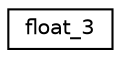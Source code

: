 digraph "Graphical Class Hierarchy"
{
  edge [fontname="Helvetica",fontsize="10",labelfontname="Helvetica",labelfontsize="10"];
  node [fontname="Helvetica",fontsize="10",shape=record];
  rankdir="LR";
  Node1 [label="float_3",height=0.2,width=0.4,color="black", fillcolor="white", style="filled",URL="$classfloat__3.html"];
}
